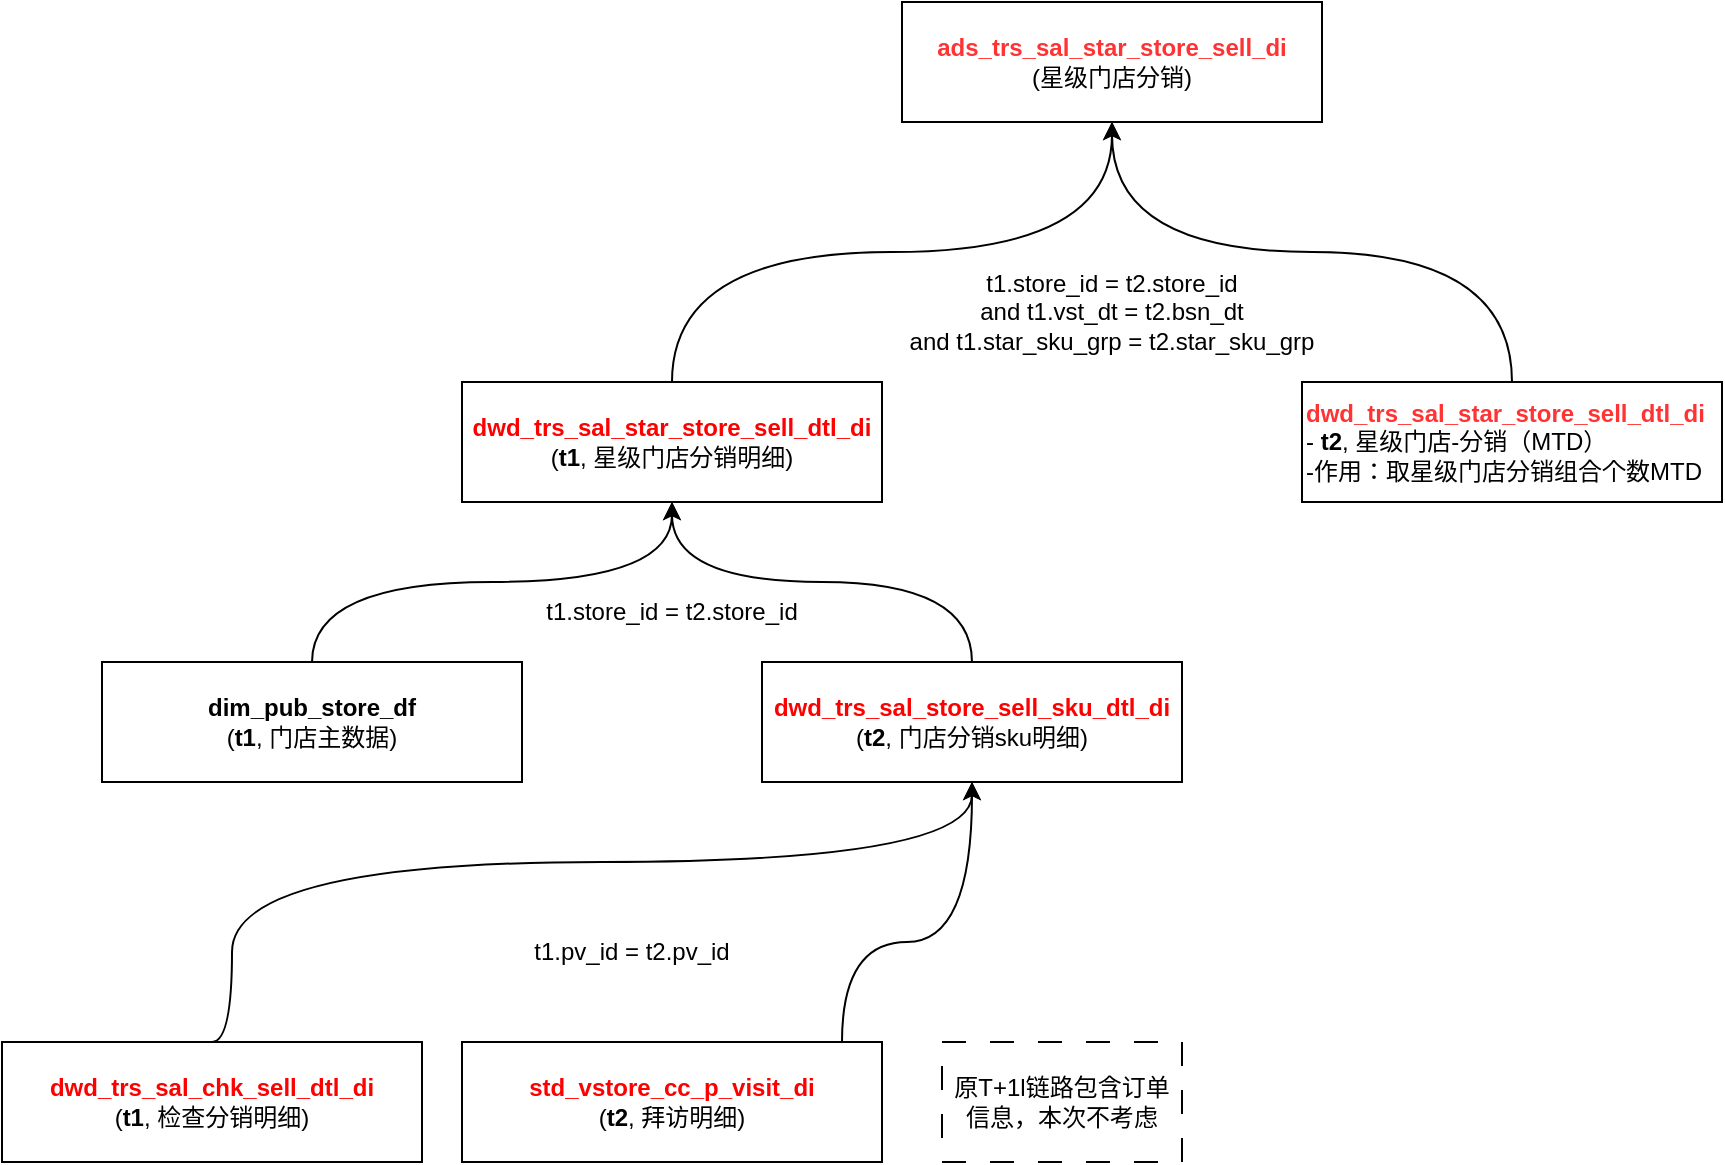 <mxfile version="24.0.1" type="github">
  <diagram name="第 1 页" id="O5wTIR30FCB-bHyDuwsl">
    <mxGraphModel dx="1877" dy="652" grid="1" gridSize="10" guides="1" tooltips="1" connect="1" arrows="1" fold="1" page="1" pageScale="1" pageWidth="827" pageHeight="1169" math="0" shadow="0">
      <root>
        <mxCell id="0" />
        <mxCell id="1" parent="0" />
        <mxCell id="qGeAgQmhq0IfEyRoK4iK-1" value="&lt;b&gt;&lt;font color=&quot;#ff3333&quot;&gt;ads_trs_sal_star_store_sell_di&lt;/font&gt;&lt;/b&gt;&lt;br&gt;(星级门店分销)" style="rounded=0;whiteSpace=wrap;html=1;" parent="1" vertex="1">
          <mxGeometry x="370" y="70" width="210" height="60" as="geometry" />
        </mxCell>
        <mxCell id="qGeAgQmhq0IfEyRoK4iK-4" style="edgeStyle=orthogonalEdgeStyle;rounded=0;orthogonalLoop=1;jettySize=auto;html=1;entryX=0.5;entryY=1;entryDx=0;entryDy=0;exitX=0.5;exitY=0;exitDx=0;exitDy=0;curved=1;" parent="1" source="qGeAgQmhq0IfEyRoK4iK-2" target="qGeAgQmhq0IfEyRoK4iK-1" edge="1">
          <mxGeometry relative="1" as="geometry" />
        </mxCell>
        <mxCell id="qGeAgQmhq0IfEyRoK4iK-2" value="&lt;b&gt;&lt;font color=&quot;#ff0000&quot;&gt;dwd_trs_sal_star_store_sell_dtl_di&lt;/font&gt;&lt;/b&gt;&lt;br&gt;(&lt;b&gt;t1&lt;/b&gt;, 星级门店分销明细)" style="rounded=0;whiteSpace=wrap;html=1;" parent="1" vertex="1">
          <mxGeometry x="150" y="260" width="210" height="60" as="geometry" />
        </mxCell>
        <mxCell id="qGeAgQmhq0IfEyRoK4iK-5" style="edgeStyle=orthogonalEdgeStyle;rounded=0;orthogonalLoop=1;jettySize=auto;html=1;entryX=0.5;entryY=1;entryDx=0;entryDy=0;curved=1;" parent="1" source="qGeAgQmhq0IfEyRoK4iK-3" target="qGeAgQmhq0IfEyRoK4iK-1" edge="1">
          <mxGeometry relative="1" as="geometry" />
        </mxCell>
        <mxCell id="qGeAgQmhq0IfEyRoK4iK-3" value="&lt;b&gt;&lt;font color=&quot;#ff3333&quot;&gt;dwd_trs_sal_star_store_sell_dtl_di&lt;/font&gt;&lt;/b&gt;&lt;br&gt;-&amp;nbsp;&lt;b&gt;t2&lt;/b&gt;, 星级门店-分销（MTD）&lt;br&gt;-作用：取星级门店分销组合个数MTD" style="rounded=0;whiteSpace=wrap;html=1;align=left;" parent="1" vertex="1">
          <mxGeometry x="570" y="260" width="210" height="60" as="geometry" />
        </mxCell>
        <mxCell id="qGeAgQmhq0IfEyRoK4iK-6" value="t1.store_id = t2.store_id&lt;br&gt;and t1.vst_dt = t2.bsn_dt&lt;br&gt;and t1.star_sku_grp = t2.star_sku_grp" style="text;strokeColor=none;align=center;fillColor=none;html=1;verticalAlign=middle;whiteSpace=wrap;rounded=0;" parent="1" vertex="1">
          <mxGeometry x="360" y="210" width="230" height="30" as="geometry" />
        </mxCell>
        <mxCell id="k7wby_McH9RWZLFx4SYY-3" style="edgeStyle=orthogonalEdgeStyle;rounded=0;orthogonalLoop=1;jettySize=auto;html=1;curved=1;" edge="1" parent="1" source="k7wby_McH9RWZLFx4SYY-1" target="qGeAgQmhq0IfEyRoK4iK-2">
          <mxGeometry relative="1" as="geometry" />
        </mxCell>
        <mxCell id="k7wby_McH9RWZLFx4SYY-1" value="&lt;b&gt;dim_pub_store_df&lt;/b&gt;&lt;br&gt;(&lt;b&gt;t1&lt;/b&gt;, 门店主数据)" style="rounded=0;whiteSpace=wrap;html=1;strokeColor=#000000;" vertex="1" parent="1">
          <mxGeometry x="-30" y="400" width="210" height="60" as="geometry" />
        </mxCell>
        <mxCell id="k7wby_McH9RWZLFx4SYY-4" style="edgeStyle=orthogonalEdgeStyle;rounded=0;orthogonalLoop=1;jettySize=auto;html=1;entryX=0.5;entryY=1;entryDx=0;entryDy=0;curved=1;" edge="1" parent="1" source="k7wby_McH9RWZLFx4SYY-2" target="qGeAgQmhq0IfEyRoK4iK-2">
          <mxGeometry relative="1" as="geometry" />
        </mxCell>
        <mxCell id="k7wby_McH9RWZLFx4SYY-2" value="&lt;font color=&quot;#ff0000&quot;&gt;&lt;b&gt;dwd_trs_sal_store_sell_sku_dtl_di&lt;/b&gt;&lt;/font&gt;&lt;br&gt;(&lt;b&gt;t2&lt;/b&gt;, 门店分销sku明细)" style="rounded=0;whiteSpace=wrap;html=1;" vertex="1" parent="1">
          <mxGeometry x="300" y="400" width="210" height="60" as="geometry" />
        </mxCell>
        <mxCell id="k7wby_McH9RWZLFx4SYY-5" value="t1.store_id = t2.store_id" style="text;strokeColor=none;align=center;fillColor=none;html=1;verticalAlign=middle;whiteSpace=wrap;rounded=0;" vertex="1" parent="1">
          <mxGeometry x="140" y="360" width="230" height="30" as="geometry" />
        </mxCell>
        <mxCell id="k7wby_McH9RWZLFx4SYY-8" style="edgeStyle=orthogonalEdgeStyle;rounded=0;orthogonalLoop=1;jettySize=auto;html=1;entryX=0.5;entryY=1;entryDx=0;entryDy=0;curved=1;exitX=0.5;exitY=0;exitDx=0;exitDy=0;" edge="1" parent="1" source="k7wby_McH9RWZLFx4SYY-6" target="k7wby_McH9RWZLFx4SYY-2">
          <mxGeometry relative="1" as="geometry">
            <Array as="points">
              <mxPoint x="35" y="500" />
              <mxPoint x="405" y="500" />
            </Array>
          </mxGeometry>
        </mxCell>
        <mxCell id="k7wby_McH9RWZLFx4SYY-6" value="&lt;b&gt;&lt;font color=&quot;#ff0000&quot;&gt;dwd_trs_sal_chk_sell_dtl_di&lt;/font&gt;&lt;/b&gt;&lt;br&gt;(&lt;b&gt;t1&lt;/b&gt;, 检查分销明细)" style="rounded=0;whiteSpace=wrap;html=1;" vertex="1" parent="1">
          <mxGeometry x="-80" y="590" width="210" height="60" as="geometry" />
        </mxCell>
        <mxCell id="k7wby_McH9RWZLFx4SYY-9" style="edgeStyle=orthogonalEdgeStyle;rounded=0;orthogonalLoop=1;jettySize=auto;html=1;entryX=0.5;entryY=1;entryDx=0;entryDy=0;curved=1;" edge="1" parent="1" source="k7wby_McH9RWZLFx4SYY-7" target="k7wby_McH9RWZLFx4SYY-2">
          <mxGeometry relative="1" as="geometry">
            <Array as="points">
              <mxPoint x="340" y="540" />
              <mxPoint x="405" y="540" />
            </Array>
          </mxGeometry>
        </mxCell>
        <mxCell id="k7wby_McH9RWZLFx4SYY-7" value="&lt;font color=&quot;#ff0000&quot;&gt;&lt;b&gt;std_vstore_cc_p_visit_di&lt;/b&gt;&lt;/font&gt;&lt;br&gt;(&lt;b&gt;t2&lt;/b&gt;, 拜访明细)" style="rounded=0;whiteSpace=wrap;html=1;" vertex="1" parent="1">
          <mxGeometry x="150" y="590" width="210" height="60" as="geometry" />
        </mxCell>
        <mxCell id="k7wby_McH9RWZLFx4SYY-10" value="t1.pv_id = t2.pv_id" style="text;strokeColor=none;align=center;fillColor=none;html=1;verticalAlign=middle;whiteSpace=wrap;rounded=0;" vertex="1" parent="1">
          <mxGeometry x="120" y="530" width="230" height="30" as="geometry" />
        </mxCell>
        <mxCell id="k7wby_McH9RWZLFx4SYY-11" value="原T+1l链路包含订单信息，本次不考虑" style="rounded=0;whiteSpace=wrap;html=1;dashed=1;dashPattern=12 12;" vertex="1" parent="1">
          <mxGeometry x="390" y="590" width="120" height="60" as="geometry" />
        </mxCell>
      </root>
    </mxGraphModel>
  </diagram>
</mxfile>
